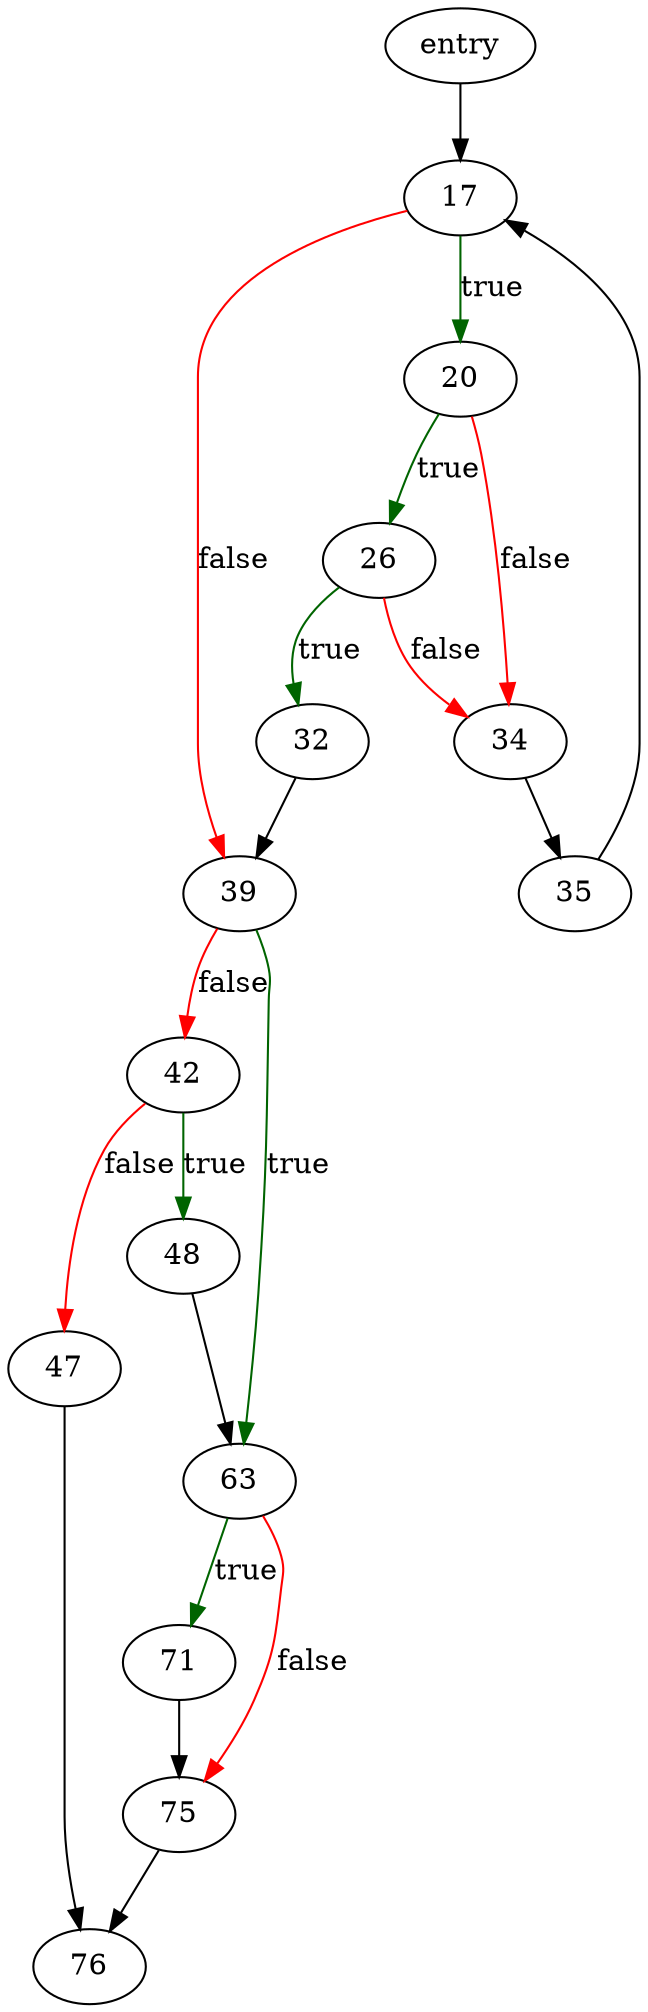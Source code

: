 digraph "setSharedCacheTableLock" {
	// Node definitions.
	3 [label=entry];
	17;
	20;
	26;
	32;
	34;
	35;
	39;
	42;
	47;
	48;
	63;
	71;
	75;
	76;

	// Edge definitions.
	3 -> 17;
	17 -> 20 [
		color=darkgreen
		label=true
	];
	17 -> 39 [
		color=red
		label=false
	];
	20 -> 26 [
		color=darkgreen
		label=true
	];
	20 -> 34 [
		color=red
		label=false
	];
	26 -> 32 [
		color=darkgreen
		label=true
	];
	26 -> 34 [
		color=red
		label=false
	];
	32 -> 39;
	34 -> 35;
	35 -> 17;
	39 -> 42 [
		color=red
		label=false
	];
	39 -> 63 [
		color=darkgreen
		label=true
	];
	42 -> 47 [
		color=red
		label=false
	];
	42 -> 48 [
		color=darkgreen
		label=true
	];
	47 -> 76;
	48 -> 63;
	63 -> 71 [
		color=darkgreen
		label=true
	];
	63 -> 75 [
		color=red
		label=false
	];
	71 -> 75;
	75 -> 76;
}